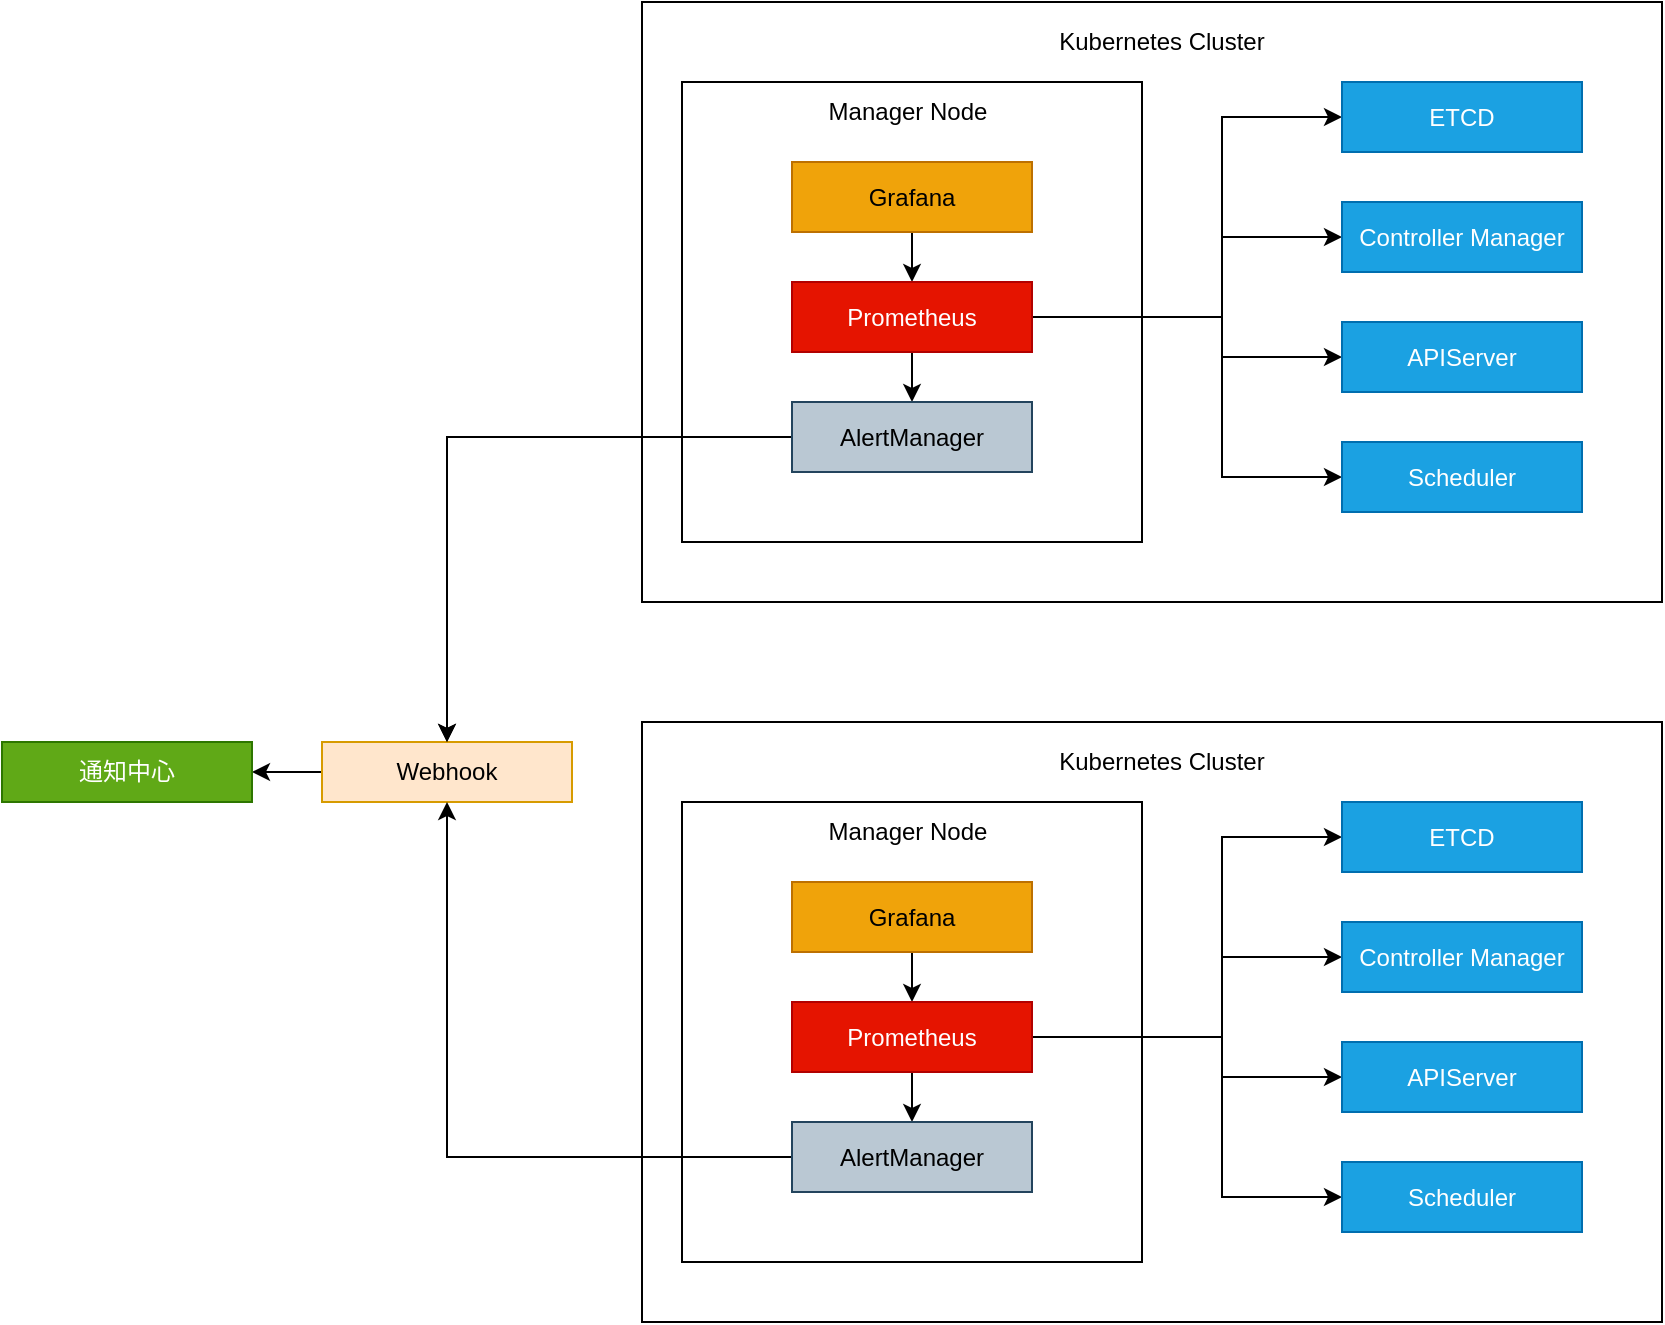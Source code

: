 <mxfile version="14.9.6" type="github">
  <diagram id="WFRDdXCMDlvXfphaU29e" name="Page-1">
    <mxGraphModel dx="2763" dy="951" grid="1" gridSize="10" guides="1" tooltips="1" connect="1" arrows="1" fold="1" page="1" pageScale="1" pageWidth="827" pageHeight="1169" math="0" shadow="0">
      <root>
        <mxCell id="0" />
        <mxCell id="1" parent="0" />
        <mxCell id="GFlD6Gr8_TYosMnyprnE-41" value="" style="rounded=0;whiteSpace=wrap;html=1;" vertex="1" parent="1">
          <mxGeometry x="180" y="40" width="510" height="300" as="geometry" />
        </mxCell>
        <mxCell id="GFlD6Gr8_TYosMnyprnE-34" value="" style="whiteSpace=wrap;html=1;aspect=fixed;horizontal=0;" vertex="1" parent="1">
          <mxGeometry x="200" y="80" width="230" height="230" as="geometry" />
        </mxCell>
        <mxCell id="GFlD6Gr8_TYosMnyprnE-17" value="" style="edgeStyle=orthogonalEdgeStyle;rounded=0;orthogonalLoop=1;jettySize=auto;html=1;entryX=0.5;entryY=0;entryDx=0;entryDy=0;" edge="1" parent="1" source="GFlD6Gr8_TYosMnyprnE-2" target="GFlD6Gr8_TYosMnyprnE-3">
          <mxGeometry relative="1" as="geometry">
            <mxPoint x="330" y="152.5" as="targetPoint" />
          </mxGeometry>
        </mxCell>
        <mxCell id="GFlD6Gr8_TYosMnyprnE-2" value="Grafana" style="rounded=0;whiteSpace=wrap;html=1;fillColor=#f0a30a;strokeColor=#BD7000;fontColor=#000000;" vertex="1" parent="1">
          <mxGeometry x="255" y="120" width="120" height="35" as="geometry" />
        </mxCell>
        <mxCell id="GFlD6Gr8_TYosMnyprnE-14" value="" style="edgeStyle=orthogonalEdgeStyle;rounded=0;orthogonalLoop=1;jettySize=auto;html=1;" edge="1" parent="1" source="GFlD6Gr8_TYosMnyprnE-3" target="GFlD6Gr8_TYosMnyprnE-5">
          <mxGeometry relative="1" as="geometry" />
        </mxCell>
        <mxCell id="GFlD6Gr8_TYosMnyprnE-29" value="" style="edgeStyle=orthogonalEdgeStyle;rounded=0;orthogonalLoop=1;jettySize=auto;html=1;entryX=0;entryY=0.5;entryDx=0;entryDy=0;" edge="1" parent="1" source="GFlD6Gr8_TYosMnyprnE-3" target="GFlD6Gr8_TYosMnyprnE-25">
          <mxGeometry relative="1" as="geometry">
            <mxPoint x="515" y="197.5" as="targetPoint" />
            <Array as="points">
              <mxPoint x="470" y="197" />
              <mxPoint x="470" y="157" />
            </Array>
          </mxGeometry>
        </mxCell>
        <mxCell id="GFlD6Gr8_TYosMnyprnE-30" style="edgeStyle=orthogonalEdgeStyle;rounded=0;orthogonalLoop=1;jettySize=auto;html=1;entryX=0;entryY=0.5;entryDx=0;entryDy=0;" edge="1" parent="1" source="GFlD6Gr8_TYosMnyprnE-3" target="GFlD6Gr8_TYosMnyprnE-24">
          <mxGeometry relative="1" as="geometry">
            <Array as="points">
              <mxPoint x="470" y="197" />
              <mxPoint x="470" y="98" />
            </Array>
          </mxGeometry>
        </mxCell>
        <mxCell id="GFlD6Gr8_TYosMnyprnE-31" style="edgeStyle=orthogonalEdgeStyle;rounded=0;orthogonalLoop=1;jettySize=auto;html=1;entryX=0;entryY=0.5;entryDx=0;entryDy=0;" edge="1" parent="1" source="GFlD6Gr8_TYosMnyprnE-3" target="GFlD6Gr8_TYosMnyprnE-26">
          <mxGeometry relative="1" as="geometry">
            <Array as="points">
              <mxPoint x="470" y="197" />
              <mxPoint x="470" y="218" />
            </Array>
          </mxGeometry>
        </mxCell>
        <mxCell id="GFlD6Gr8_TYosMnyprnE-33" style="edgeStyle=orthogonalEdgeStyle;rounded=0;orthogonalLoop=1;jettySize=auto;html=1;entryX=0;entryY=0.5;entryDx=0;entryDy=0;" edge="1" parent="1" source="GFlD6Gr8_TYosMnyprnE-3" target="GFlD6Gr8_TYosMnyprnE-27">
          <mxGeometry relative="1" as="geometry">
            <Array as="points">
              <mxPoint x="470" y="197" />
              <mxPoint x="470" y="278" />
            </Array>
          </mxGeometry>
        </mxCell>
        <mxCell id="GFlD6Gr8_TYosMnyprnE-3" value="Prometheus" style="rounded=0;whiteSpace=wrap;html=1;fillColor=#e51400;strokeColor=#B20000;fontColor=#ffffff;" vertex="1" parent="1">
          <mxGeometry x="255" y="180" width="120" height="35" as="geometry" />
        </mxCell>
        <mxCell id="GFlD6Gr8_TYosMnyprnE-23" value="" style="edgeStyle=orthogonalEdgeStyle;rounded=0;orthogonalLoop=1;jettySize=auto;html=1;" edge="1" parent="1" source="GFlD6Gr8_TYosMnyprnE-4" target="GFlD6Gr8_TYosMnyprnE-22">
          <mxGeometry relative="1" as="geometry" />
        </mxCell>
        <mxCell id="GFlD6Gr8_TYosMnyprnE-4" value="Webhook" style="rounded=0;whiteSpace=wrap;html=1;fillColor=#ffe6cc;strokeColor=#d79b00;" vertex="1" parent="1">
          <mxGeometry x="20" y="410" width="125" height="30" as="geometry" />
        </mxCell>
        <mxCell id="GFlD6Gr8_TYosMnyprnE-18" value="" style="edgeStyle=orthogonalEdgeStyle;rounded=0;orthogonalLoop=1;jettySize=auto;html=1;" edge="1" parent="1" source="GFlD6Gr8_TYosMnyprnE-5" target="GFlD6Gr8_TYosMnyprnE-4">
          <mxGeometry relative="1" as="geometry" />
        </mxCell>
        <mxCell id="GFlD6Gr8_TYosMnyprnE-38" value="" style="edgeStyle=orthogonalEdgeStyle;rounded=0;orthogonalLoop=1;jettySize=auto;html=1;" edge="1" parent="1" source="GFlD6Gr8_TYosMnyprnE-5" target="GFlD6Gr8_TYosMnyprnE-4">
          <mxGeometry relative="1" as="geometry" />
        </mxCell>
        <mxCell id="GFlD6Gr8_TYosMnyprnE-5" value="AlertManager" style="rounded=0;whiteSpace=wrap;html=1;fillColor=#bac8d3;strokeColor=#23445d;" vertex="1" parent="1">
          <mxGeometry x="255" y="240" width="120" height="35" as="geometry" />
        </mxCell>
        <mxCell id="GFlD6Gr8_TYosMnyprnE-22" value="通知中心" style="rounded=0;whiteSpace=wrap;html=1;fillColor=#60a917;strokeColor=#2D7600;fontColor=#ffffff;" vertex="1" parent="1">
          <mxGeometry x="-140" y="410" width="125" height="30" as="geometry" />
        </mxCell>
        <mxCell id="GFlD6Gr8_TYosMnyprnE-24" value="ETCD" style="rounded=0;whiteSpace=wrap;html=1;fillColor=#1ba1e2;strokeColor=#006EAF;fontColor=#ffffff;" vertex="1" parent="1">
          <mxGeometry x="530" y="80" width="120" height="35" as="geometry" />
        </mxCell>
        <mxCell id="GFlD6Gr8_TYosMnyprnE-25" value="Controller Manager" style="rounded=0;whiteSpace=wrap;html=1;fillColor=#1ba1e2;strokeColor=#006EAF;fontColor=#ffffff;" vertex="1" parent="1">
          <mxGeometry x="530" y="140" width="120" height="35" as="geometry" />
        </mxCell>
        <mxCell id="GFlD6Gr8_TYosMnyprnE-26" value="APIServer" style="rounded=0;whiteSpace=wrap;html=1;fillColor=#1ba1e2;strokeColor=#006EAF;fontColor=#ffffff;" vertex="1" parent="1">
          <mxGeometry x="530" y="200" width="120" height="35" as="geometry" />
        </mxCell>
        <mxCell id="GFlD6Gr8_TYosMnyprnE-27" value="Scheduler" style="rounded=0;whiteSpace=wrap;html=1;fillColor=#1ba1e2;strokeColor=#006EAF;fontColor=#ffffff;" vertex="1" parent="1">
          <mxGeometry x="530" y="260" width="120" height="35" as="geometry" />
        </mxCell>
        <mxCell id="GFlD6Gr8_TYosMnyprnE-37" value="Manager Node" style="text;html=1;strokeColor=none;fillColor=none;align=center;verticalAlign=middle;whiteSpace=wrap;rounded=0;" vertex="1" parent="1">
          <mxGeometry x="252.5" y="80" width="120" height="30" as="geometry" />
        </mxCell>
        <mxCell id="GFlD6Gr8_TYosMnyprnE-43" value="Kubernetes Cluster" style="text;html=1;strokeColor=none;fillColor=none;align=center;verticalAlign=middle;whiteSpace=wrap;rounded=0;" vertex="1" parent="1">
          <mxGeometry x="310" y="50" width="260" height="20" as="geometry" />
        </mxCell>
        <mxCell id="GFlD6Gr8_TYosMnyprnE-44" value="" style="rounded=0;whiteSpace=wrap;html=1;" vertex="1" parent="1">
          <mxGeometry x="180" y="400" width="510" height="300" as="geometry" />
        </mxCell>
        <mxCell id="GFlD6Gr8_TYosMnyprnE-45" value="" style="whiteSpace=wrap;html=1;aspect=fixed;horizontal=0;" vertex="1" parent="1">
          <mxGeometry x="200" y="440" width="230" height="230" as="geometry" />
        </mxCell>
        <mxCell id="GFlD6Gr8_TYosMnyprnE-46" value="" style="edgeStyle=orthogonalEdgeStyle;rounded=0;orthogonalLoop=1;jettySize=auto;html=1;entryX=0.5;entryY=0;entryDx=0;entryDy=0;" edge="1" parent="1" source="GFlD6Gr8_TYosMnyprnE-47" target="GFlD6Gr8_TYosMnyprnE-53">
          <mxGeometry relative="1" as="geometry">
            <mxPoint x="330" y="512.5" as="targetPoint" />
          </mxGeometry>
        </mxCell>
        <mxCell id="GFlD6Gr8_TYosMnyprnE-47" value="Grafana" style="rounded=0;whiteSpace=wrap;html=1;fillColor=#f0a30a;strokeColor=#BD7000;fontColor=#000000;" vertex="1" parent="1">
          <mxGeometry x="255" y="480" width="120" height="35" as="geometry" />
        </mxCell>
        <mxCell id="GFlD6Gr8_TYosMnyprnE-48" value="" style="edgeStyle=orthogonalEdgeStyle;rounded=0;orthogonalLoop=1;jettySize=auto;html=1;" edge="1" parent="1" source="GFlD6Gr8_TYosMnyprnE-53" target="GFlD6Gr8_TYosMnyprnE-54">
          <mxGeometry relative="1" as="geometry" />
        </mxCell>
        <mxCell id="GFlD6Gr8_TYosMnyprnE-49" value="" style="edgeStyle=orthogonalEdgeStyle;rounded=0;orthogonalLoop=1;jettySize=auto;html=1;entryX=0;entryY=0.5;entryDx=0;entryDy=0;" edge="1" parent="1" source="GFlD6Gr8_TYosMnyprnE-53" target="GFlD6Gr8_TYosMnyprnE-56">
          <mxGeometry relative="1" as="geometry">
            <mxPoint x="515" y="557.5" as="targetPoint" />
            <Array as="points">
              <mxPoint x="470" y="557" />
              <mxPoint x="470" y="517" />
            </Array>
          </mxGeometry>
        </mxCell>
        <mxCell id="GFlD6Gr8_TYosMnyprnE-50" style="edgeStyle=orthogonalEdgeStyle;rounded=0;orthogonalLoop=1;jettySize=auto;html=1;entryX=0;entryY=0.5;entryDx=0;entryDy=0;" edge="1" parent="1" source="GFlD6Gr8_TYosMnyprnE-53" target="GFlD6Gr8_TYosMnyprnE-55">
          <mxGeometry relative="1" as="geometry">
            <Array as="points">
              <mxPoint x="470" y="557" />
              <mxPoint x="470" y="458" />
            </Array>
          </mxGeometry>
        </mxCell>
        <mxCell id="GFlD6Gr8_TYosMnyprnE-51" style="edgeStyle=orthogonalEdgeStyle;rounded=0;orthogonalLoop=1;jettySize=auto;html=1;entryX=0;entryY=0.5;entryDx=0;entryDy=0;" edge="1" parent="1" source="GFlD6Gr8_TYosMnyprnE-53" target="GFlD6Gr8_TYosMnyprnE-57">
          <mxGeometry relative="1" as="geometry">
            <Array as="points">
              <mxPoint x="470" y="557" />
              <mxPoint x="470" y="578" />
            </Array>
          </mxGeometry>
        </mxCell>
        <mxCell id="GFlD6Gr8_TYosMnyprnE-52" style="edgeStyle=orthogonalEdgeStyle;rounded=0;orthogonalLoop=1;jettySize=auto;html=1;entryX=0;entryY=0.5;entryDx=0;entryDy=0;" edge="1" parent="1" source="GFlD6Gr8_TYosMnyprnE-53" target="GFlD6Gr8_TYosMnyprnE-58">
          <mxGeometry relative="1" as="geometry">
            <Array as="points">
              <mxPoint x="470" y="557" />
              <mxPoint x="470" y="638" />
            </Array>
          </mxGeometry>
        </mxCell>
        <mxCell id="GFlD6Gr8_TYosMnyprnE-53" value="Prometheus" style="rounded=0;whiteSpace=wrap;html=1;fillColor=#e51400;strokeColor=#B20000;fontColor=#ffffff;" vertex="1" parent="1">
          <mxGeometry x="255" y="540" width="120" height="35" as="geometry" />
        </mxCell>
        <mxCell id="GFlD6Gr8_TYosMnyprnE-62" value="" style="edgeStyle=orthogonalEdgeStyle;rounded=0;orthogonalLoop=1;jettySize=auto;html=1;entryX=0.5;entryY=1;entryDx=0;entryDy=0;entryPerimeter=0;" edge="1" parent="1" source="GFlD6Gr8_TYosMnyprnE-54" target="GFlD6Gr8_TYosMnyprnE-4">
          <mxGeometry relative="1" as="geometry">
            <mxPoint x="80" y="460" as="targetPoint" />
          </mxGeometry>
        </mxCell>
        <mxCell id="GFlD6Gr8_TYosMnyprnE-54" value="AlertManager" style="rounded=0;whiteSpace=wrap;html=1;fillColor=#bac8d3;strokeColor=#23445d;" vertex="1" parent="1">
          <mxGeometry x="255" y="600" width="120" height="35" as="geometry" />
        </mxCell>
        <mxCell id="GFlD6Gr8_TYosMnyprnE-55" value="ETCD" style="rounded=0;whiteSpace=wrap;html=1;fillColor=#1ba1e2;strokeColor=#006EAF;fontColor=#ffffff;" vertex="1" parent="1">
          <mxGeometry x="530" y="440" width="120" height="35" as="geometry" />
        </mxCell>
        <mxCell id="GFlD6Gr8_TYosMnyprnE-56" value="Controller Manager" style="rounded=0;whiteSpace=wrap;html=1;fillColor=#1ba1e2;strokeColor=#006EAF;fontColor=#ffffff;" vertex="1" parent="1">
          <mxGeometry x="530" y="500" width="120" height="35" as="geometry" />
        </mxCell>
        <mxCell id="GFlD6Gr8_TYosMnyprnE-57" value="APIServer" style="rounded=0;whiteSpace=wrap;html=1;fillColor=#1ba1e2;strokeColor=#006EAF;fontColor=#ffffff;" vertex="1" parent="1">
          <mxGeometry x="530" y="560" width="120" height="35" as="geometry" />
        </mxCell>
        <mxCell id="GFlD6Gr8_TYosMnyprnE-58" value="Scheduler" style="rounded=0;whiteSpace=wrap;html=1;fillColor=#1ba1e2;strokeColor=#006EAF;fontColor=#ffffff;" vertex="1" parent="1">
          <mxGeometry x="530" y="620" width="120" height="35" as="geometry" />
        </mxCell>
        <mxCell id="GFlD6Gr8_TYosMnyprnE-59" value="Manager Node" style="text;html=1;strokeColor=none;fillColor=none;align=center;verticalAlign=middle;whiteSpace=wrap;rounded=0;" vertex="1" parent="1">
          <mxGeometry x="252.5" y="440" width="120" height="30" as="geometry" />
        </mxCell>
        <mxCell id="GFlD6Gr8_TYosMnyprnE-60" value="Kubernetes Cluster" style="text;html=1;strokeColor=none;fillColor=none;align=center;verticalAlign=middle;whiteSpace=wrap;rounded=0;" vertex="1" parent="1">
          <mxGeometry x="310" y="410" width="260" height="20" as="geometry" />
        </mxCell>
      </root>
    </mxGraphModel>
  </diagram>
</mxfile>
